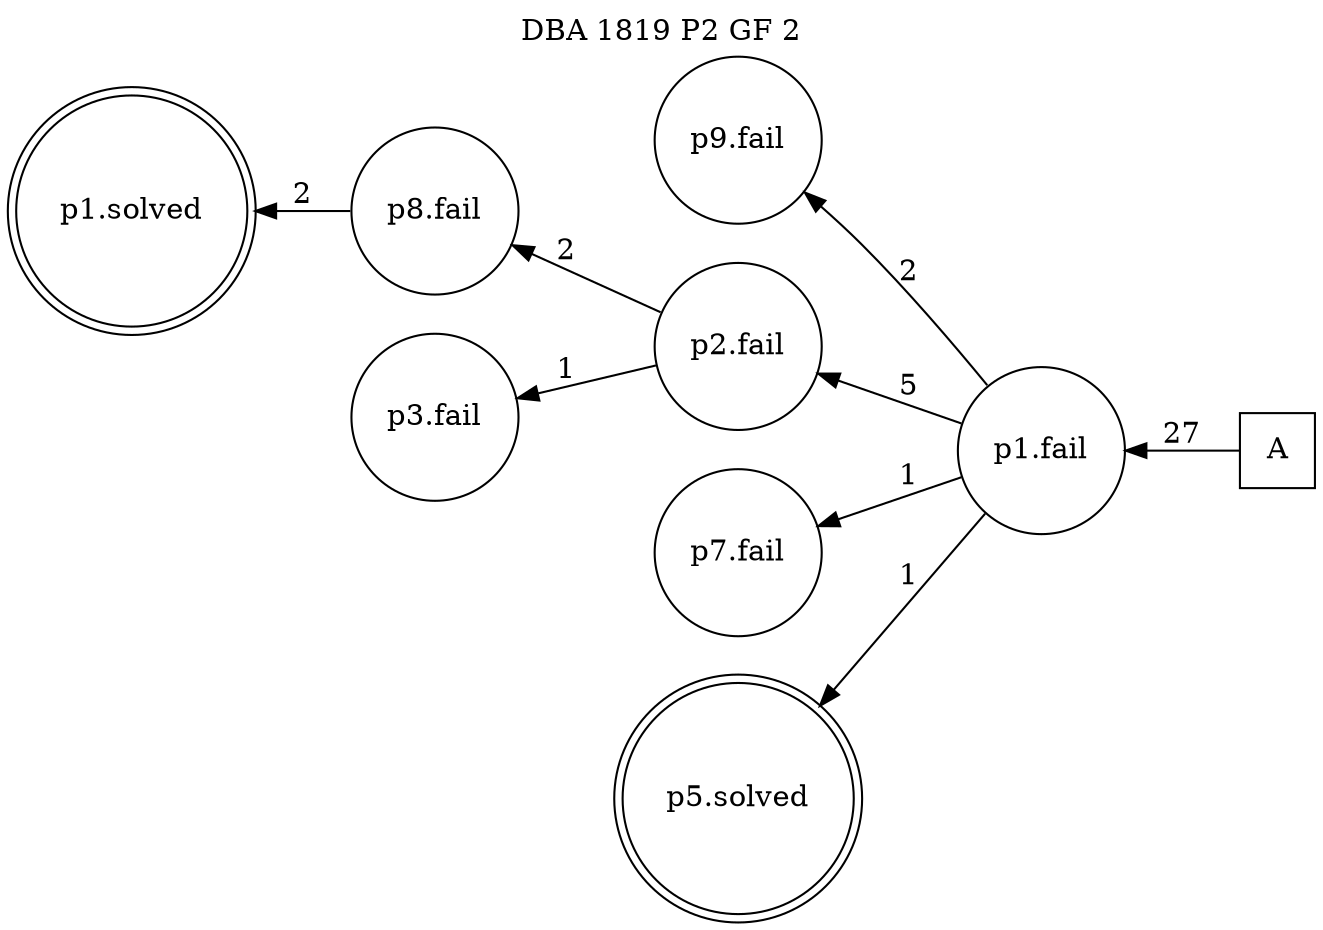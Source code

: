 digraph DBA_1819_P2_GF_2 {
labelloc="tl"
label= " DBA 1819 P2 GF 2 "
rankdir="RL";
graph [ size=" 10 , 10 !"]

"A" [shape="square" label="A"]
"p1.fail" [shape="circle" label="p1.fail"]
"p9.fail" [shape="circle" label="p9.fail"]
"p2.fail" [shape="circle" label="p2.fail"]
"p8.fail" [shape="circle" label="p8.fail"]
"p3.fail" [shape="circle" label="p3.fail"]
"p7.fail" [shape="circle" label="p7.fail"]
"p1.solved" [shape="doublecircle" label="p1.solved"]
"p5.solved" [shape="doublecircle" label="p5.solved"]
"A" -> "p1.fail" [ label=27]
"p1.fail" -> "p9.fail" [ label=2]
"p1.fail" -> "p2.fail" [ label=5]
"p1.fail" -> "p7.fail" [ label=1]
"p1.fail" -> "p5.solved" [ label=1]
"p2.fail" -> "p8.fail" [ label=2]
"p2.fail" -> "p3.fail" [ label=1]
"p8.fail" -> "p1.solved" [ label=2]
}
